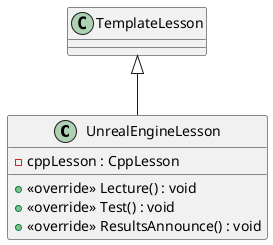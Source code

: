 @startuml
class UnrealEngineLesson {
    - cppLesson : CppLesson
    + <<override>> Lecture() : void
    + <<override>> Test() : void
    + <<override>> ResultsAnnounce() : void
}
TemplateLesson <|-- UnrealEngineLesson
@enduml
